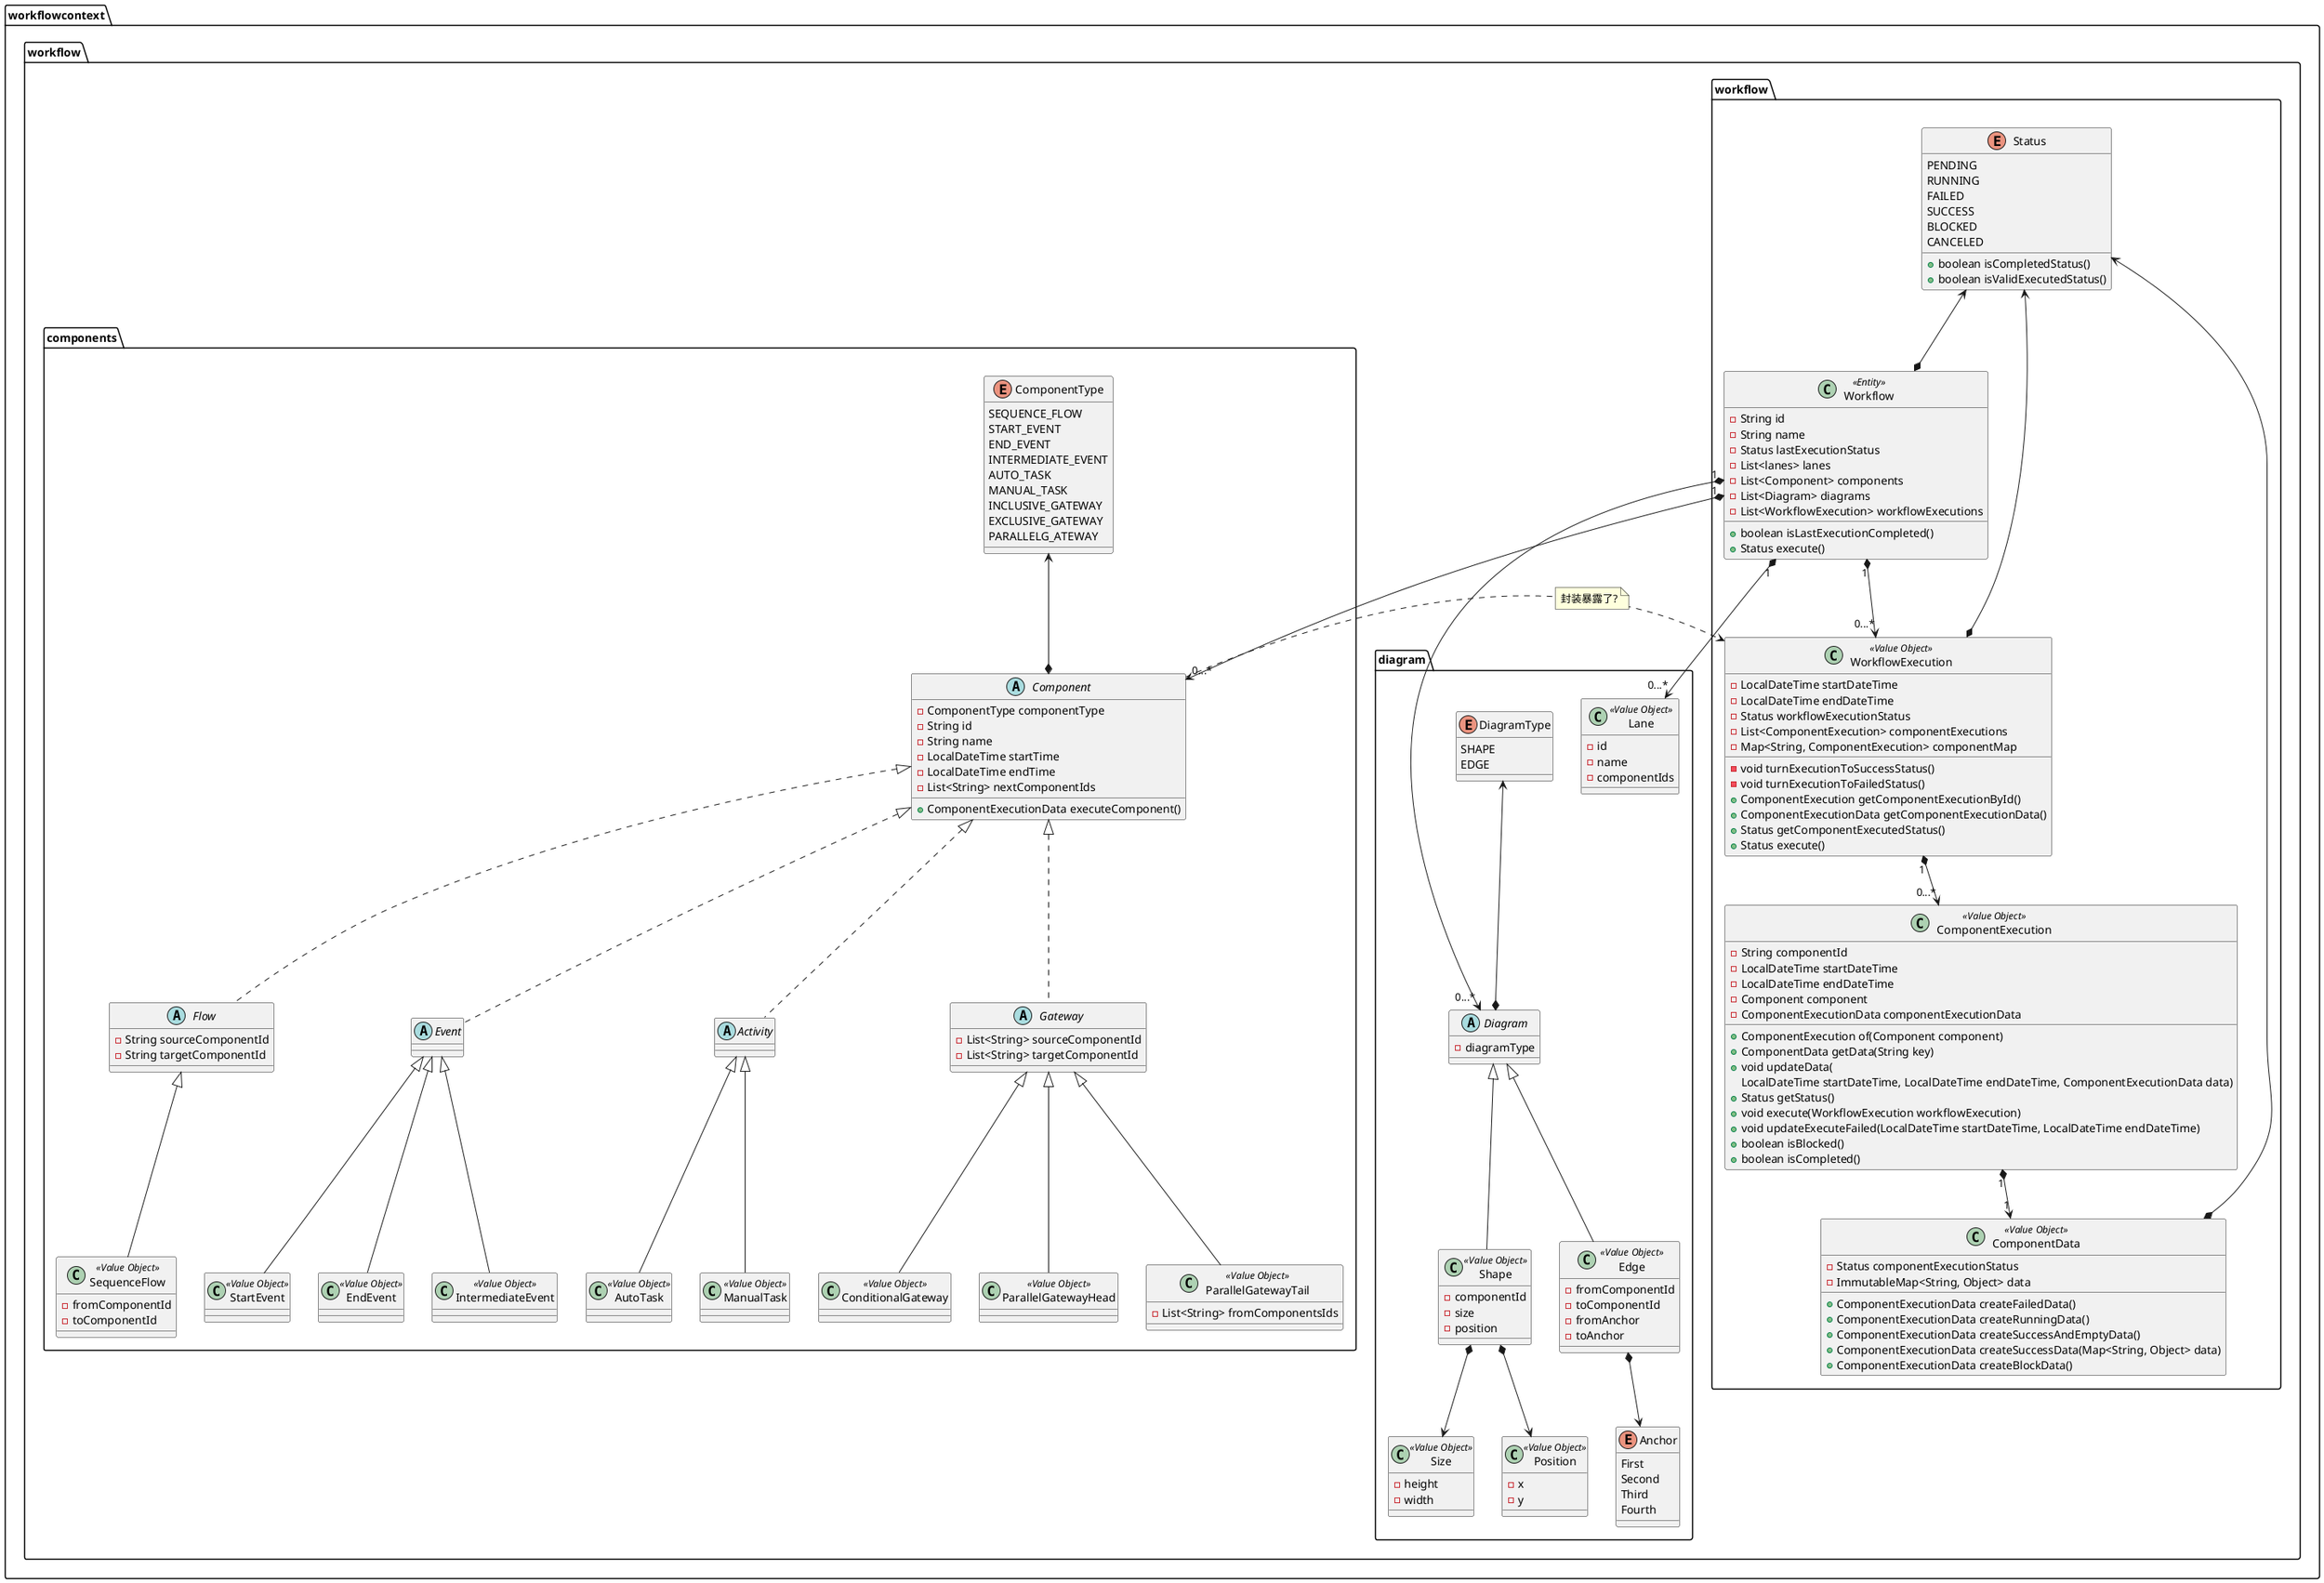 @startuml
package workflowcontext.workflow{

package workflow {
class Workflow  <<Entity>> {
  - String id
  - String name
  - Status lastExecutionStatus
  - List<lanes> lanes
  - List<Component> components
  - List<Diagram> diagrams
  - List<WorkflowExecution> workflowExecutions
  + boolean isLastExecutionCompleted()
  + Status execute()
}

class WorkflowExecution <<Value Object>>{
  - LocalDateTime startDateTime
  - LocalDateTime endDateTime
  - Status workflowExecutionStatus
  - List<ComponentExecution> componentExecutions
  - Map<String, ComponentExecution> componentMap
  - void turnExecutionToSuccessStatus()
  - void turnExecutionToFailedStatus()
  + ComponentExecution getComponentExecutionById()
  + ComponentExecutionData getComponentExecutionData()
  + Status getComponentExecutedStatus()
  + Status execute()

}

class ComponentExecution <<Value Object>>{
  - String componentId
  - LocalDateTime startDateTime
  - LocalDateTime endDateTime
  - Component component
  - ComponentExecutionData componentExecutionData
  + ComponentExecution of(Component component)
  + ComponentData getData(String key)
  + void updateData(
      LocalDateTime startDateTime, LocalDateTime endDateTime, ComponentExecutionData data)
  + Status getStatus()
  + void execute(WorkflowExecution workflowExecution)
  + void updateExecuteFailed(LocalDateTime startDateTime, LocalDateTime endDateTime)
  + boolean isBlocked()
  + boolean isCompleted()
}

class ComponentData <<Value Object>>{
  - Status componentExecutionStatus
  - ImmutableMap<String, Object> data
  +  ComponentExecutionData createFailedData()
  +  ComponentExecutionData createRunningData()
  +  ComponentExecutionData createSuccessAndEmptyData()
  +  ComponentExecutionData createSuccessData(Map<String, Object> data)
  +  ComponentExecutionData createBlockData()
}
enum Status{
    PENDING
    RUNNING
    FAILED
    SUCCESS
    BLOCKED
    CANCELED
    + boolean isCompletedStatus()
    + boolean isValidExecutedStatus()
}
Status <--* Workflow
Status <--* WorkflowExecution
Status <--* ComponentData
Workflow "1"*-->"0...*" WorkflowExecution
WorkflowExecution "1"*-->"0...*" ComponentExecution
ComponentExecution "1"*-->"1" ComponentData


}


package components{
 abstract class Component {
  - ComponentType componentType
  - String id
  - String name
  - LocalDateTime startTime
  - LocalDateTime endTime
  - List<String> nextComponentIds
  + ComponentExecutionData executeComponent()
}
enum ComponentType{
  SEQUENCE_FLOW
  START_EVENT
  END_EVENT
  INTERMEDIATE_EVENT
  AUTO_TASK
  MANUAL_TASK
  INCLUSIVE_GATEWAY
  EXCLUSIVE_GATEWAY
  PARALLELG_ATEWAY
}
ComponentType <--* Component

abstract class Flow {
    - String sourceComponentId
    - String targetComponentId
}
abstract class Event {
}
abstract class Activity {
}
abstract class Gateway {
    - List<String> sourceComponentId
    - List<String> targetComponentId
}

  Component <|.. Flow
  Component <|.. Event
  Component <|.. Activity
  Component <|.. Gateway
class StartEvent<<Value Object>>{

}
class EndEvent<<Value Object>>{

}
class IntermediateEvent<<Value Object>>{

}
  Event <|-- StartEvent
  Event <|-- IntermediateEvent
  Event <|-- EndEvent

class AutoTask<<Value Object>>{

}
class ManualTask<<Value Object>>{

}

 Activity <|-- AutoTask
 Activity <|-- ManualTask

class ConditionalGateway<<Value Object>>{

}
class ParallelGatewayHead<<Value Object>>{

}
class ParallelGatewayTail<<Value Object>>{
  -List<String> fromComponentsIds
}
 Gateway <|-- ConditionalGateway
 Gateway <|-- ParallelGatewayHead
 Gateway <|-- ParallelGatewayTail

class SequenceFlow<<Value Object>>{
    - fromComponentId
    - toComponentId
}
 Flow <|-- SequenceFlow

 Workflow "1" *--> "0...*" Component

 Component ..> WorkflowExecution
 note on link : 封装暴露了?
}


package diagram{

abstract class Diagram{
    - diagramType
}


class Shape <<Value Object>>{
    - componentId
    - size
    - position
}
class Edge<<Value Object>>{
    - fromComponentId
    - toComponentId
    - fromAnchor
    - toAnchor
}
class Lane<<Value Object>>{
    - id
    - name
    - componentIds
}
class Size<<Value Object>>{
    - height
    - width
}
class Position<<Value Object>>{
    - x
    - y
}
enum DiagramType{
    SHAPE
    EDGE
}
enum Anchor{
    First
    Second
    Third
    Fourth
}
 DiagramType <--* Diagram

 Diagram <|-- Shape
 Diagram <|-- Edge

 Shape *--> Size
 Shape *--> Position

 Edge *--> Anchor
 Workflow "1" *--> "0...*" Diagram

 Workflow "1" *-->"0...*"Lane
}

}
@enduml